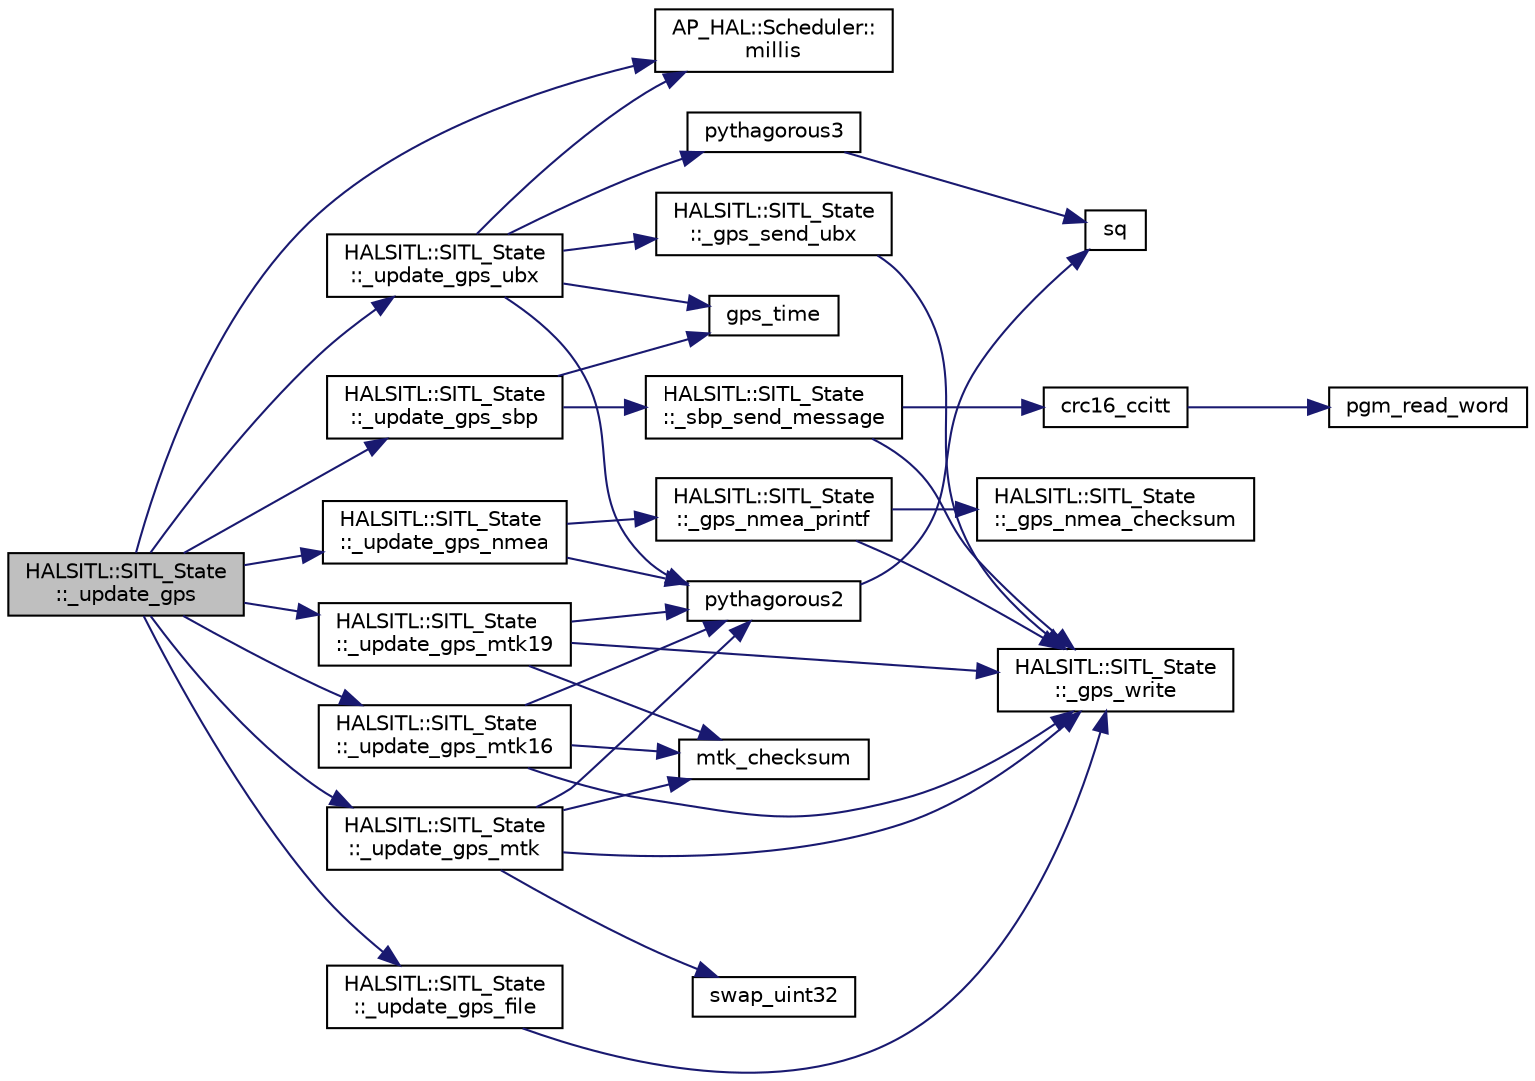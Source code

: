 digraph "HALSITL::SITL_State::_update_gps"
{
 // INTERACTIVE_SVG=YES
  edge [fontname="Helvetica",fontsize="10",labelfontname="Helvetica",labelfontsize="10"];
  node [fontname="Helvetica",fontsize="10",shape=record];
  rankdir="LR";
  Node1 [label="HALSITL::SITL_State\l::_update_gps",height=0.2,width=0.4,color="black", fillcolor="grey75", style="filled", fontcolor="black"];
  Node1 -> Node2 [color="midnightblue",fontsize="10",style="solid",fontname="Helvetica"];
  Node2 [label="AP_HAL::Scheduler::\lmillis",height=0.2,width=0.4,color="black", fillcolor="white", style="filled",URL="$classAP__HAL_1_1Scheduler.html#a26b68339fc68a562d8d3a1238d0ec8c1"];
  Node1 -> Node3 [color="midnightblue",fontsize="10",style="solid",fontname="Helvetica"];
  Node3 [label="HALSITL::SITL_State\l::_update_gps_ubx",height=0.2,width=0.4,color="black", fillcolor="white", style="filled",URL="$classHALSITL_1_1SITL__State.html#ae951381abd36ab24c6a4311ebf78a8e9"];
  Node3 -> Node4 [color="midnightblue",fontsize="10",style="solid",fontname="Helvetica"];
  Node4 [label="gps_time",height=0.2,width=0.4,color="black", fillcolor="white", style="filled",URL="$sitl__gps_8cpp.html#a97c4c56ae21d368d04cc37ff7d97ac0e"];
  Node3 -> Node2 [color="midnightblue",fontsize="10",style="solid",fontname="Helvetica"];
  Node3 -> Node5 [color="midnightblue",fontsize="10",style="solid",fontname="Helvetica"];
  Node5 [label="pythagorous2",height=0.2,width=0.4,color="black", fillcolor="white", style="filled",URL="$AP__Math_8h.html#a4a065531591469723bec18f9034a91c3"];
  Node5 -> Node6 [color="midnightblue",fontsize="10",style="solid",fontname="Helvetica"];
  Node6 [label="sq",height=0.2,width=0.4,color="black", fillcolor="white", style="filled",URL="$AP__Math_8h.html#a00f57739f8671cb41eae08a51b7cbf7c"];
  Node3 -> Node7 [color="midnightblue",fontsize="10",style="solid",fontname="Helvetica"];
  Node7 [label="pythagorous3",height=0.2,width=0.4,color="black", fillcolor="white", style="filled",URL="$AP__Math_8h.html#a6b05ff3296c2ed55b1cd74262a7330f6"];
  Node7 -> Node6 [color="midnightblue",fontsize="10",style="solid",fontname="Helvetica"];
  Node3 -> Node8 [color="midnightblue",fontsize="10",style="solid",fontname="Helvetica"];
  Node8 [label="HALSITL::SITL_State\l::_gps_send_ubx",height=0.2,width=0.4,color="black", fillcolor="white", style="filled",URL="$classHALSITL_1_1SITL__State.html#a980f85723870ba03d45677f34d265ab6"];
  Node8 -> Node9 [color="midnightblue",fontsize="10",style="solid",fontname="Helvetica"];
  Node9 [label="HALSITL::SITL_State\l::_gps_write",height=0.2,width=0.4,color="black", fillcolor="white", style="filled",URL="$classHALSITL_1_1SITL__State.html#a1bee6f813ada1dfe024b25a27077e861"];
  Node1 -> Node10 [color="midnightblue",fontsize="10",style="solid",fontname="Helvetica"];
  Node10 [label="HALSITL::SITL_State\l::_update_gps_mtk",height=0.2,width=0.4,color="black", fillcolor="white", style="filled",URL="$classHALSITL_1_1SITL__State.html#a9fb09ac6e1f2c4f6749c8df363387f01"];
  Node10 -> Node5 [color="midnightblue",fontsize="10",style="solid",fontname="Helvetica"];
  Node10 -> Node11 [color="midnightblue",fontsize="10",style="solid",fontname="Helvetica"];
  Node11 [label="swap_uint32",height=0.2,width=0.4,color="black", fillcolor="white", style="filled",URL="$sitl__gps_8cpp.html#a9bab30a3eb567cc28487d25408b4d8d4"];
  Node10 -> Node12 [color="midnightblue",fontsize="10",style="solid",fontname="Helvetica"];
  Node12 [label="mtk_checksum",height=0.2,width=0.4,color="black", fillcolor="white", style="filled",URL="$sitl__gps_8cpp.html#aa28300cfdd56545ca5c8c64cb024c03a"];
  Node10 -> Node9 [color="midnightblue",fontsize="10",style="solid",fontname="Helvetica"];
  Node1 -> Node13 [color="midnightblue",fontsize="10",style="solid",fontname="Helvetica"];
  Node13 [label="HALSITL::SITL_State\l::_update_gps_mtk16",height=0.2,width=0.4,color="black", fillcolor="white", style="filled",URL="$classHALSITL_1_1SITL__State.html#a0bc0a7542afa61e60dc45d9e4f78b07d"];
  Node13 -> Node5 [color="midnightblue",fontsize="10",style="solid",fontname="Helvetica"];
  Node13 -> Node12 [color="midnightblue",fontsize="10",style="solid",fontname="Helvetica"];
  Node13 -> Node9 [color="midnightblue",fontsize="10",style="solid",fontname="Helvetica"];
  Node1 -> Node14 [color="midnightblue",fontsize="10",style="solid",fontname="Helvetica"];
  Node14 [label="HALSITL::SITL_State\l::_update_gps_mtk19",height=0.2,width=0.4,color="black", fillcolor="white", style="filled",URL="$classHALSITL_1_1SITL__State.html#a207e66508111853f0b3bad2b89c6a2f3"];
  Node14 -> Node5 [color="midnightblue",fontsize="10",style="solid",fontname="Helvetica"];
  Node14 -> Node12 [color="midnightblue",fontsize="10",style="solid",fontname="Helvetica"];
  Node14 -> Node9 [color="midnightblue",fontsize="10",style="solid",fontname="Helvetica"];
  Node1 -> Node15 [color="midnightblue",fontsize="10",style="solid",fontname="Helvetica"];
  Node15 [label="HALSITL::SITL_State\l::_update_gps_nmea",height=0.2,width=0.4,color="black", fillcolor="white", style="filled",URL="$classHALSITL_1_1SITL__State.html#a6fbf43e4ff50fcbe816353ed94dd6274"];
  Node15 -> Node16 [color="midnightblue",fontsize="10",style="solid",fontname="Helvetica"];
  Node16 [label="HALSITL::SITL_State\l::_gps_nmea_printf",height=0.2,width=0.4,color="black", fillcolor="white", style="filled",URL="$classHALSITL_1_1SITL__State.html#ad29648c657450527a406dbb960b8e99e"];
  Node16 -> Node17 [color="midnightblue",fontsize="10",style="solid",fontname="Helvetica"];
  Node17 [label="HALSITL::SITL_State\l::_gps_nmea_checksum",height=0.2,width=0.4,color="black", fillcolor="white", style="filled",URL="$classHALSITL_1_1SITL__State.html#a267deca7c08a085770083d3d3ca853f7"];
  Node16 -> Node9 [color="midnightblue",fontsize="10",style="solid",fontname="Helvetica"];
  Node15 -> Node5 [color="midnightblue",fontsize="10",style="solid",fontname="Helvetica"];
  Node1 -> Node18 [color="midnightblue",fontsize="10",style="solid",fontname="Helvetica"];
  Node18 [label="HALSITL::SITL_State\l::_update_gps_sbp",height=0.2,width=0.4,color="black", fillcolor="white", style="filled",URL="$classHALSITL_1_1SITL__State.html#aadf357ffa283bbacb6d43df78ad032ba"];
  Node18 -> Node4 [color="midnightblue",fontsize="10",style="solid",fontname="Helvetica"];
  Node18 -> Node19 [color="midnightblue",fontsize="10",style="solid",fontname="Helvetica"];
  Node19 [label="HALSITL::SITL_State\l::_sbp_send_message",height=0.2,width=0.4,color="black", fillcolor="white", style="filled",URL="$classHALSITL_1_1SITL__State.html#a751ffd4b22f47dcae2774396b370a853"];
  Node19 -> Node9 [color="midnightblue",fontsize="10",style="solid",fontname="Helvetica"];
  Node19 -> Node20 [color="midnightblue",fontsize="10",style="solid",fontname="Helvetica"];
  Node20 [label="crc16_ccitt",height=0.2,width=0.4,color="black", fillcolor="white", style="filled",URL="$edc_8cpp.html#a666dccd038ea3bdbae05549319f783d6"];
  Node20 -> Node21 [color="midnightblue",fontsize="10",style="solid",fontname="Helvetica"];
  Node21 [label="pgm_read_word",height=0.2,width=0.4,color="black", fillcolor="white", style="filled",URL="$AP__Progmem_8h.html#a9fc333349fa71fdc21a2d5152c5e23a2"];
  Node1 -> Node22 [color="midnightblue",fontsize="10",style="solid",fontname="Helvetica"];
  Node22 [label="HALSITL::SITL_State\l::_update_gps_file",height=0.2,width=0.4,color="black", fillcolor="white", style="filled",URL="$classHALSITL_1_1SITL__State.html#a8808b649f117a0b935c9c5f0dddd2073"];
  Node22 -> Node9 [color="midnightblue",fontsize="10",style="solid",fontname="Helvetica"];
}
